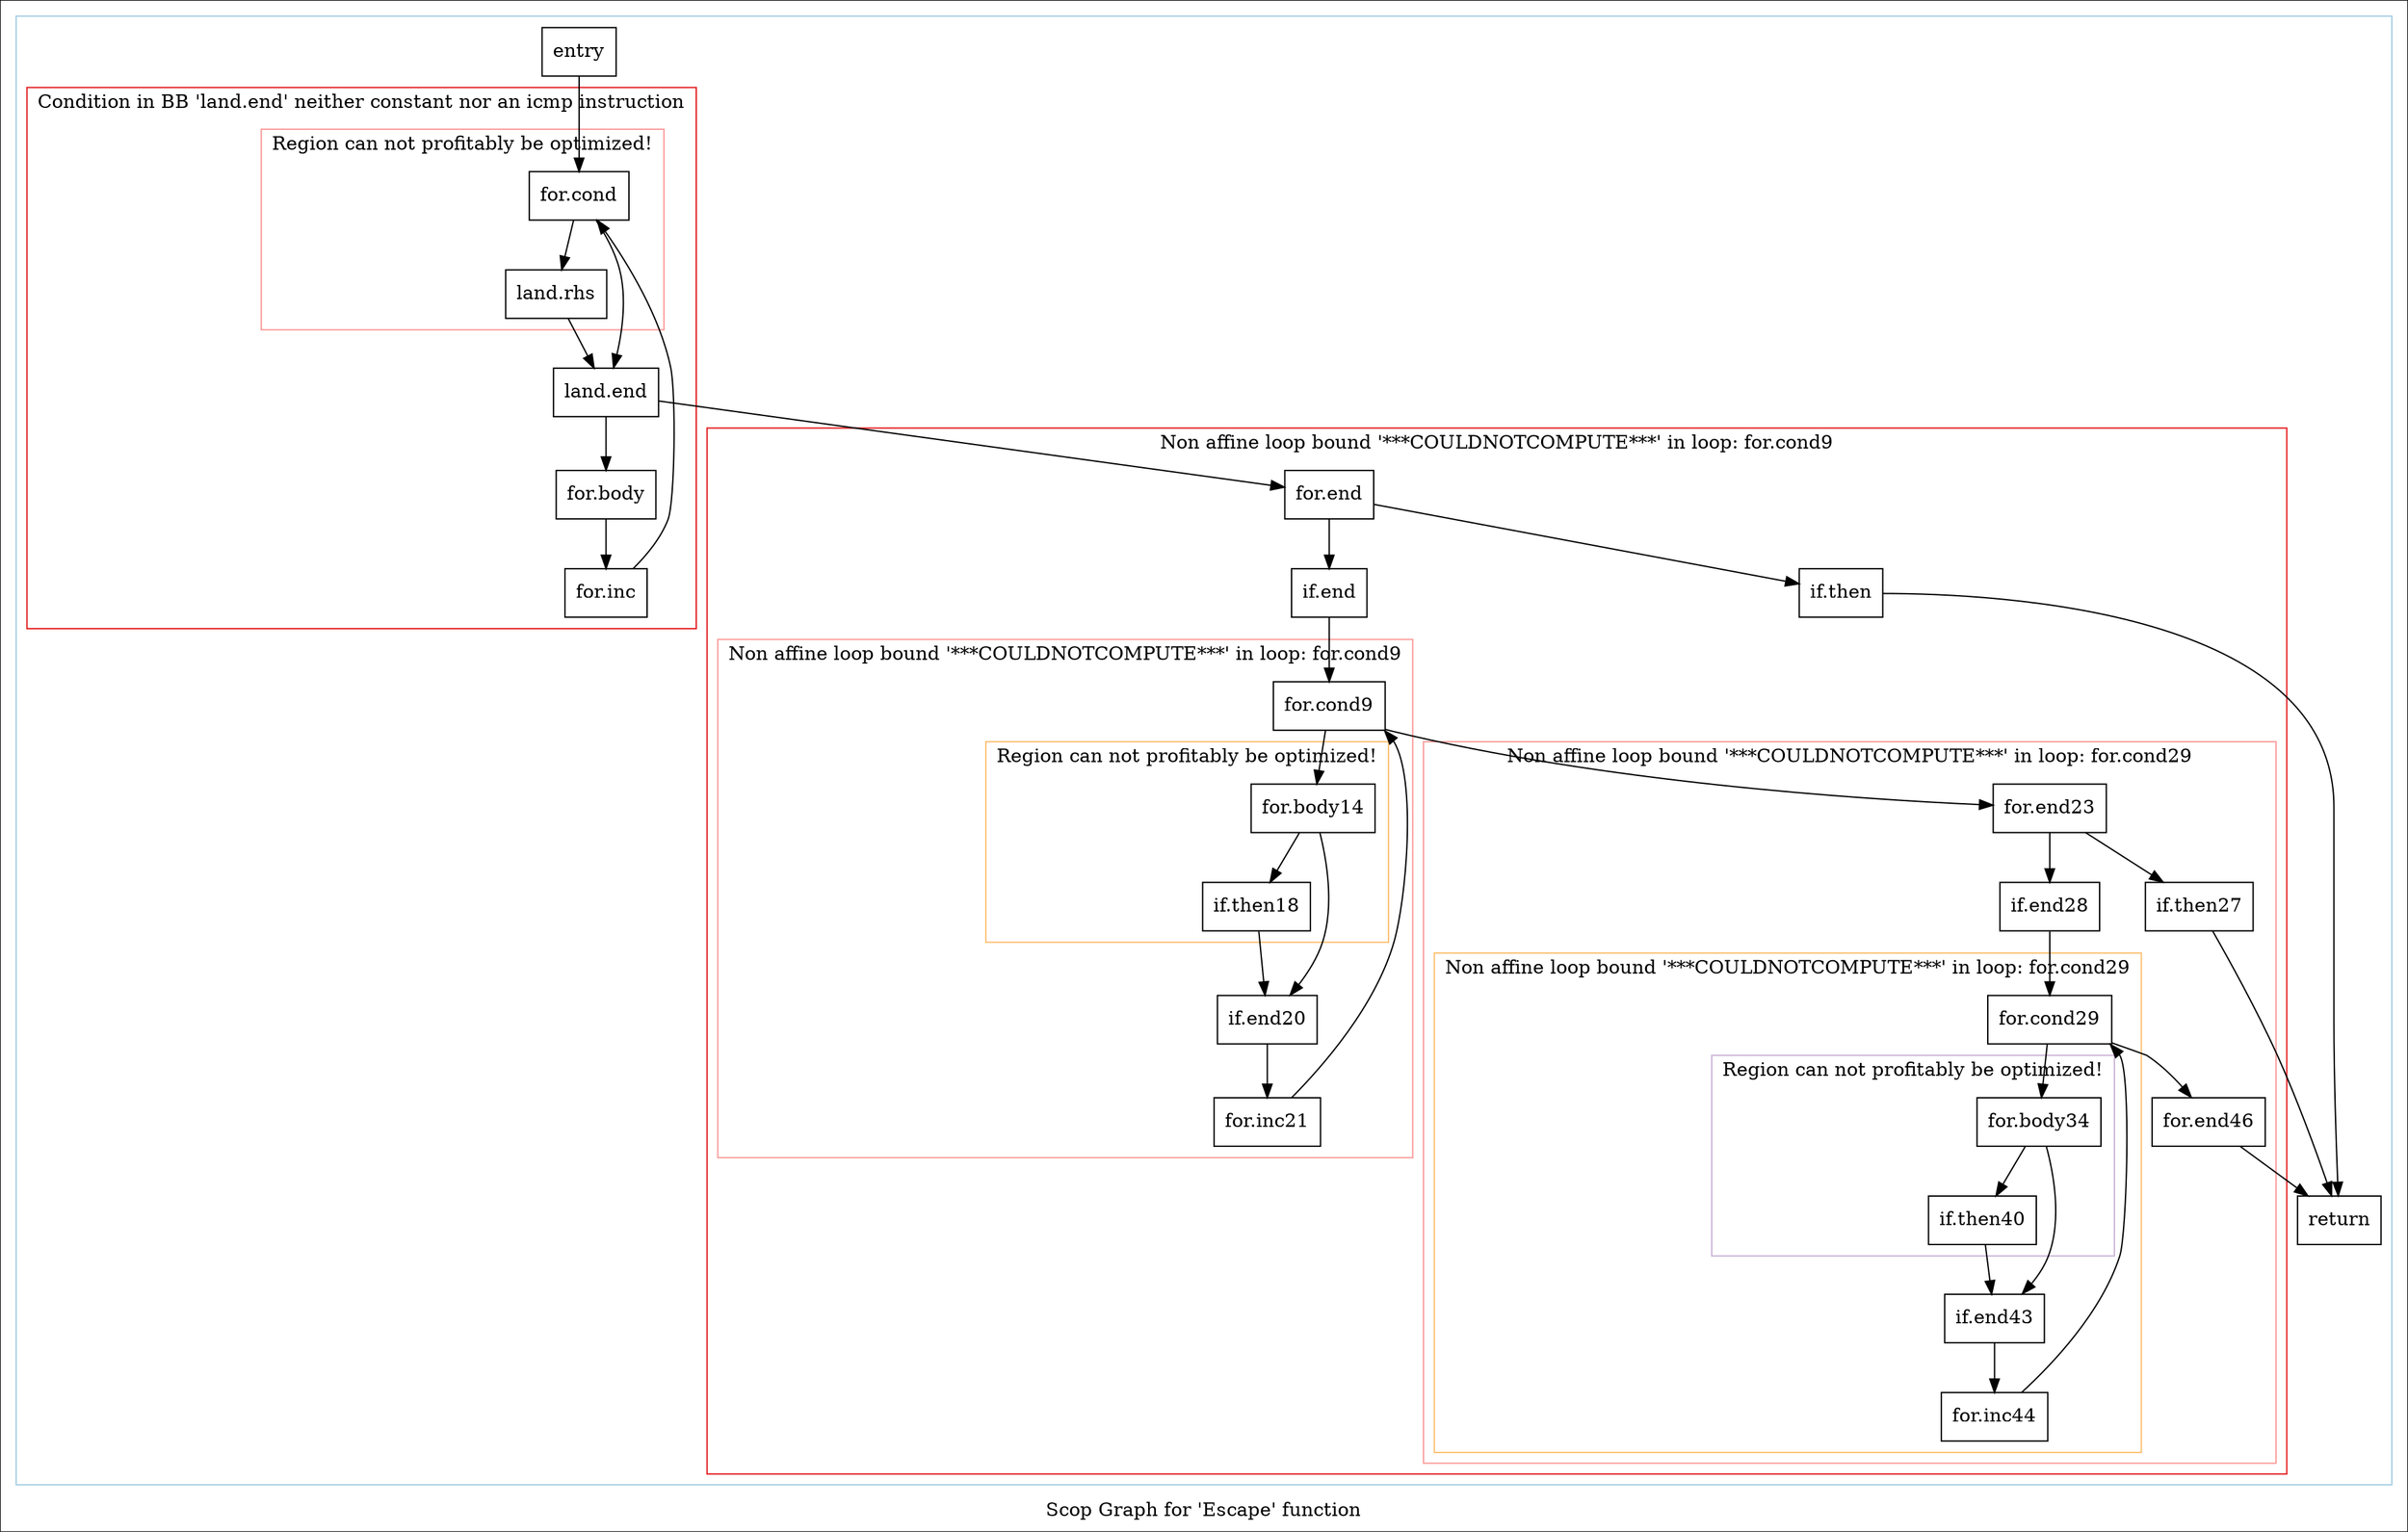 digraph "Scop Graph for 'Escape' function" {
	label="Scop Graph for 'Escape' function";

	Node0x1a435c0 [shape=record,label="{entry}"];
	Node0x1a435c0 -> Node0x1a6f2c0;
	Node0x1a6f2c0 [shape=record,label="{for.cond}"];
	Node0x1a6f2c0 -> Node0x1a870f0;
	Node0x1a6f2c0 -> Node0x1a32400;
	Node0x1a870f0 [shape=record,label="{land.rhs}"];
	Node0x1a870f0 -> Node0x1a32400;
	Node0x1a32400 [shape=record,label="{land.end}"];
	Node0x1a32400 -> Node0x1a72790;
	Node0x1a32400 -> Node0x1a9d000;
	Node0x1a72790 [shape=record,label="{for.body}"];
	Node0x1a72790 -> Node0x1a820c0;
	Node0x1a820c0 [shape=record,label="{for.inc}"];
	Node0x1a820c0 -> Node0x1a6f2c0[constraint=false];
	Node0x1a9d000 [shape=record,label="{for.end}"];
	Node0x1a9d000 -> Node0x1ac9ea0;
	Node0x1a9d000 -> Node0x1a146a0;
	Node0x1ac9ea0 [shape=record,label="{if.then}"];
	Node0x1ac9ea0 -> Node0x1a0d450;
	Node0x1a0d450 [shape=record,label="{return}"];
	Node0x1a146a0 [shape=record,label="{if.end}"];
	Node0x1a146a0 -> Node0x1a72430;
	Node0x1a72430 [shape=record,label="{for.cond9}"];
	Node0x1a72430 -> Node0x1a5cc50;
	Node0x1a72430 -> Node0x1a32640;
	Node0x1a5cc50 [shape=record,label="{for.body14}"];
	Node0x1a5cc50 -> Node0x1a28f50;
	Node0x1a5cc50 -> Node0x1a1c800;
	Node0x1a28f50 [shape=record,label="{if.then18}"];
	Node0x1a28f50 -> Node0x1a1c800;
	Node0x1a1c800 [shape=record,label="{if.end20}"];
	Node0x1a1c800 -> Node0x1a13cc0;
	Node0x1a13cc0 [shape=record,label="{for.inc21}"];
	Node0x1a13cc0 -> Node0x1a72430[constraint=false];
	Node0x1a32640 [shape=record,label="{for.end23}"];
	Node0x1a32640 -> Node0x1a54440;
	Node0x1a32640 -> Node0x1a4c9a0;
	Node0x1a54440 [shape=record,label="{if.then27}"];
	Node0x1a54440 -> Node0x1a0d450;
	Node0x1a4c9a0 [shape=record,label="{if.end28}"];
	Node0x1a4c9a0 -> Node0x1a7f4a0;
	Node0x1a7f4a0 [shape=record,label="{for.cond29}"];
	Node0x1a7f4a0 -> Node0x1a55d10;
	Node0x1a7f4a0 -> Node0x1a72980;
	Node0x1a55d10 [shape=record,label="{for.body34}"];
	Node0x1a55d10 -> Node0x1a07790;
	Node0x1a55d10 -> Node0x19f53d0;
	Node0x1a07790 [shape=record,label="{if.then40}"];
	Node0x1a07790 -> Node0x19f53d0;
	Node0x19f53d0 [shape=record,label="{if.end43}"];
	Node0x19f53d0 -> Node0x1a58ad0;
	Node0x1a58ad0 [shape=record,label="{for.inc44}"];
	Node0x1a58ad0 -> Node0x1a7f4a0[constraint=false];
	Node0x1a72980 [shape=record,label="{for.end46}"];
	Node0x1a72980 -> Node0x1a0d450;
	colorscheme = "paired12"
        subgraph cluster_0x1ab4ed0 {
          label = "";
          style = solid;
          color = 1
          subgraph cluster_0x1ab5360 {
            label = "Condition in BB 'land.end' neither constant nor an icmp instruction";
            style = solid;
            color = 6
            subgraph cluster_0x1ab52e0 {
              label = "Region can not profitably be optimized!";
              style = solid;
              color = 5
              Node0x1a6f2c0;
              Node0x1a870f0;
            }
            Node0x1a32400;
            Node0x1a72790;
            Node0x1a820c0;
          }
          subgraph cluster_0x1afdd90 {
            label = "Non affine loop bound '***COULDNOTCOMPUTE***' in loop: for.cond9";
            style = solid;
            color = 6
            subgraph cluster_0x1b244b0 {
              label = "Non affine loop bound '***COULDNOTCOMPUTE***' in loop: for.cond9";
              style = solid;
              color = 5
              subgraph cluster_0x1b18c40 {
                label = "Region can not profitably be optimized!";
                style = solid;
                color = 7
                Node0x1a5cc50;
                Node0x1a28f50;
              }
              Node0x1a72430;
              Node0x1a1c800;
              Node0x1a13cc0;
            }
            subgraph cluster_0x1b18d40 {
              label = "Non affine loop bound '***COULDNOTCOMPUTE***' in loop: for.cond29";
              style = solid;
              color = 5
              subgraph cluster_0x1b24430 {
                label = "Non affine loop bound '***COULDNOTCOMPUTE***' in loop: for.cond29";
                style = solid;
                color = 7
                subgraph cluster_0x1b182b0 {
                  label = "Region can not profitably be optimized!";
                  style = solid;
                  color = 9
                  Node0x1a55d10;
                  Node0x1a07790;
                }
                Node0x1a7f4a0;
                Node0x19f53d0;
                Node0x1a58ad0;
              }
              Node0x1a32640;
              Node0x1a54440;
              Node0x1a4c9a0;
              Node0x1a72980;
            }
            Node0x1a9d000;
            Node0x1ac9ea0;
            Node0x1a146a0;
          }
          Node0x1a435c0;
          Node0x1a0d450;
        }
}
